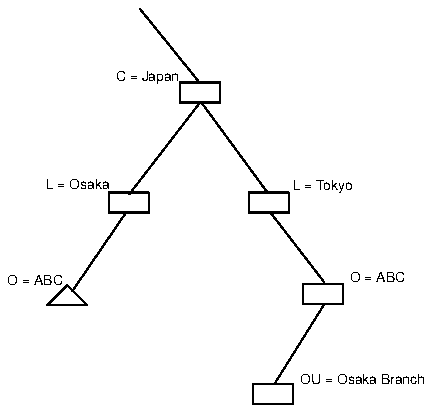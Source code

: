 .PS
scale = 160
"\fH\s5OU = Osaka Branch\s0\fP"  at 285, 21
"\fH\s5O = ABC\s0\fP"  at 297, 102
"\fH\s5L = Tokyo\s0\fP"  at 253, 176
"\fH\s5L = Osaka\s0\fP"  at 57, 177
"\fH\s5C = Japan\s0\fP"  at 113, 263
line   from 155, 241 \
	to 98, 168 
line   from 254, 80 \
	to 214, 16 
line   from 211, 153 \
	to 254, 97 
box  wid 32 ht 16 at 253, 88
line   from 96, 153 \
	to 53, 90 
box  wid 32 ht 16 at 98, 161
line   from 154, 257 \
	to 107, 316 
line   from 156, 241 \
	to 209, 169 
box  wid 32 ht 16 at 155, 249
"\fH\s5O = ABC\s0\fP"  at 23, 100
line   from 49, 95 \
	to 33, 79 \
	to 57, 79 
line   from 57, 79 \
	to 65, 79 \
	to 49, 95 
box  wid 32 ht 16 at 210, 161
box  wid 32 ht 16 at 213, 8
.PE

